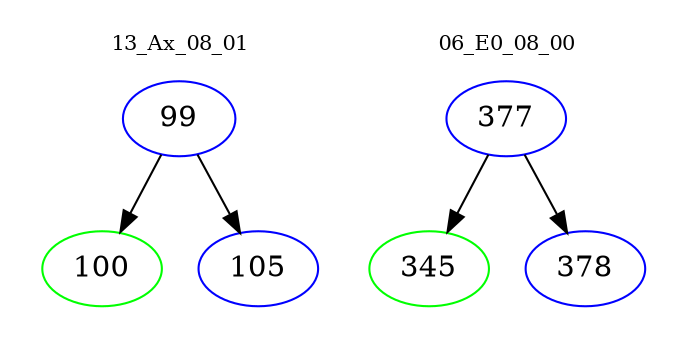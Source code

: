 digraph{
subgraph cluster_0 {
color = white
label = "13_Ax_08_01";
fontsize=10;
T0_99 [label="99", color="blue"]
T0_99 -> T0_100 [color="black"]
T0_100 [label="100", color="green"]
T0_99 -> T0_105 [color="black"]
T0_105 [label="105", color="blue"]
}
subgraph cluster_1 {
color = white
label = "06_E0_08_00";
fontsize=10;
T1_377 [label="377", color="blue"]
T1_377 -> T1_345 [color="black"]
T1_345 [label="345", color="green"]
T1_377 -> T1_378 [color="black"]
T1_378 [label="378", color="blue"]
}
}
